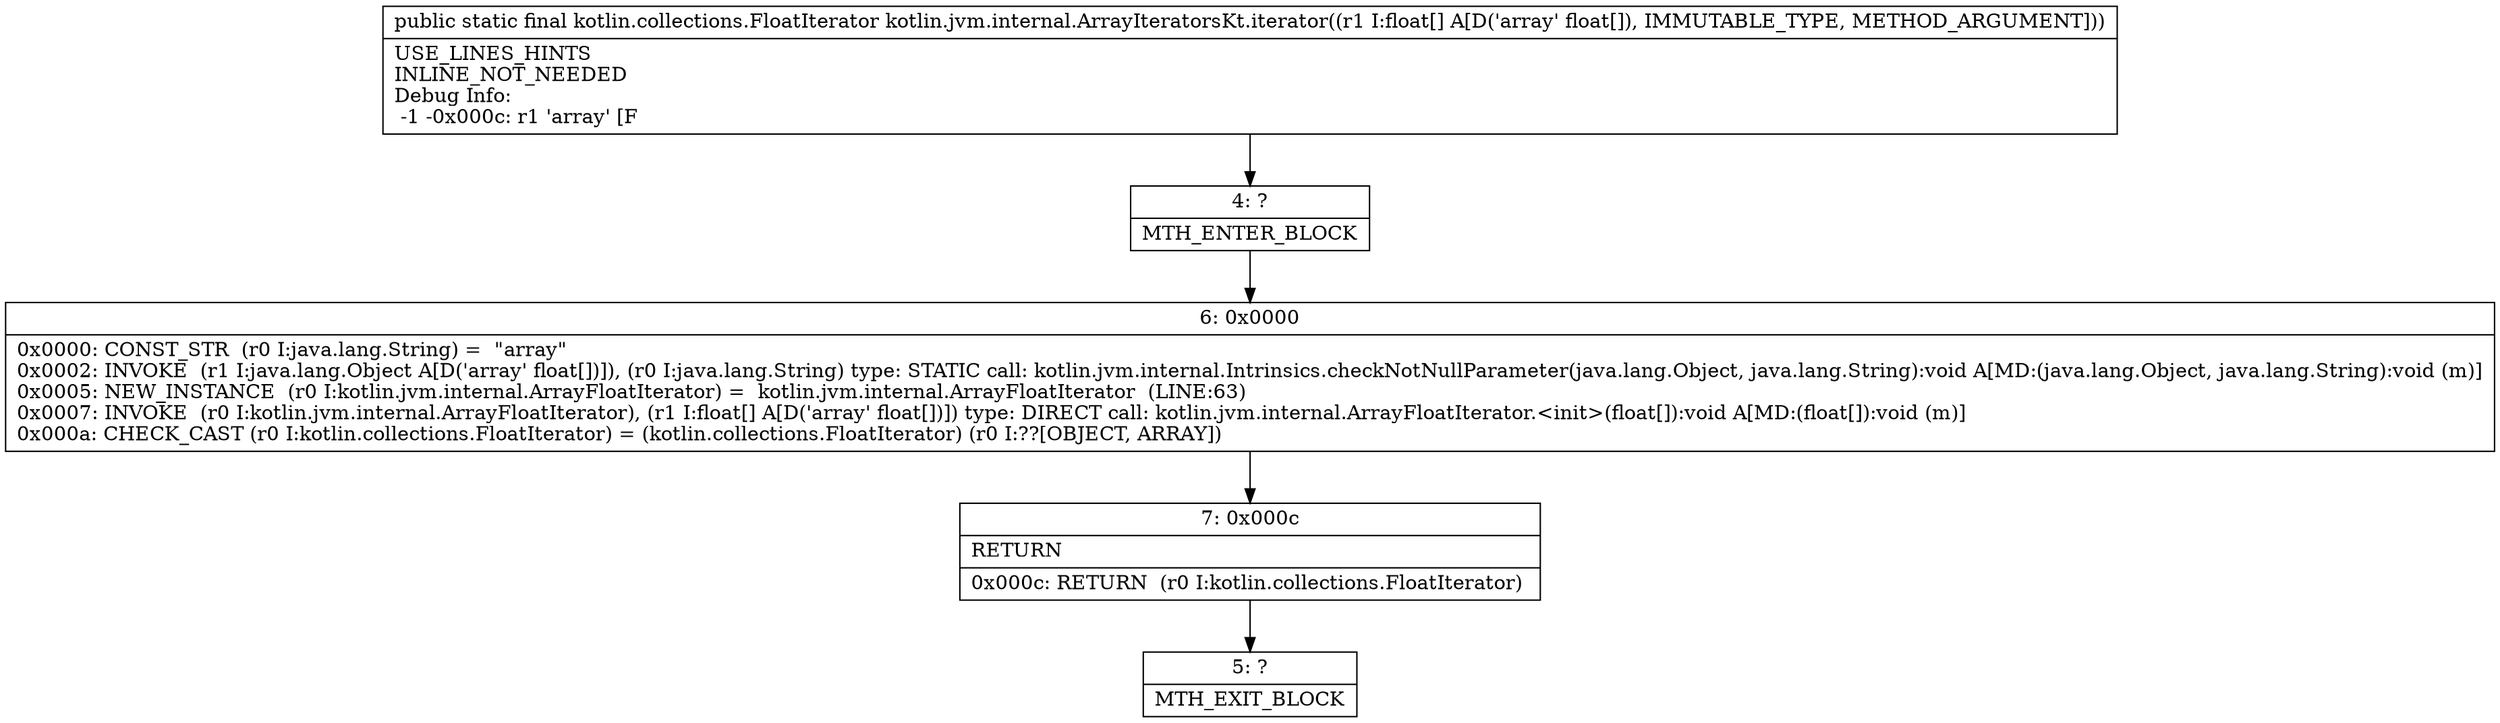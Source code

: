 digraph "CFG forkotlin.jvm.internal.ArrayIteratorsKt.iterator([F)Lkotlin\/collections\/FloatIterator;" {
Node_4 [shape=record,label="{4\:\ ?|MTH_ENTER_BLOCK\l}"];
Node_6 [shape=record,label="{6\:\ 0x0000|0x0000: CONST_STR  (r0 I:java.lang.String) =  \"array\" \l0x0002: INVOKE  (r1 I:java.lang.Object A[D('array' float[])]), (r0 I:java.lang.String) type: STATIC call: kotlin.jvm.internal.Intrinsics.checkNotNullParameter(java.lang.Object, java.lang.String):void A[MD:(java.lang.Object, java.lang.String):void (m)]\l0x0005: NEW_INSTANCE  (r0 I:kotlin.jvm.internal.ArrayFloatIterator) =  kotlin.jvm.internal.ArrayFloatIterator  (LINE:63)\l0x0007: INVOKE  (r0 I:kotlin.jvm.internal.ArrayFloatIterator), (r1 I:float[] A[D('array' float[])]) type: DIRECT call: kotlin.jvm.internal.ArrayFloatIterator.\<init\>(float[]):void A[MD:(float[]):void (m)]\l0x000a: CHECK_CAST (r0 I:kotlin.collections.FloatIterator) = (kotlin.collections.FloatIterator) (r0 I:??[OBJECT, ARRAY]) \l}"];
Node_7 [shape=record,label="{7\:\ 0x000c|RETURN\l|0x000c: RETURN  (r0 I:kotlin.collections.FloatIterator) \l}"];
Node_5 [shape=record,label="{5\:\ ?|MTH_EXIT_BLOCK\l}"];
MethodNode[shape=record,label="{public static final kotlin.collections.FloatIterator kotlin.jvm.internal.ArrayIteratorsKt.iterator((r1 I:float[] A[D('array' float[]), IMMUTABLE_TYPE, METHOD_ARGUMENT]))  | USE_LINES_HINTS\lINLINE_NOT_NEEDED\lDebug Info:\l  \-1 \-0x000c: r1 'array' [F\l}"];
MethodNode -> Node_4;Node_4 -> Node_6;
Node_6 -> Node_7;
Node_7 -> Node_5;
}

